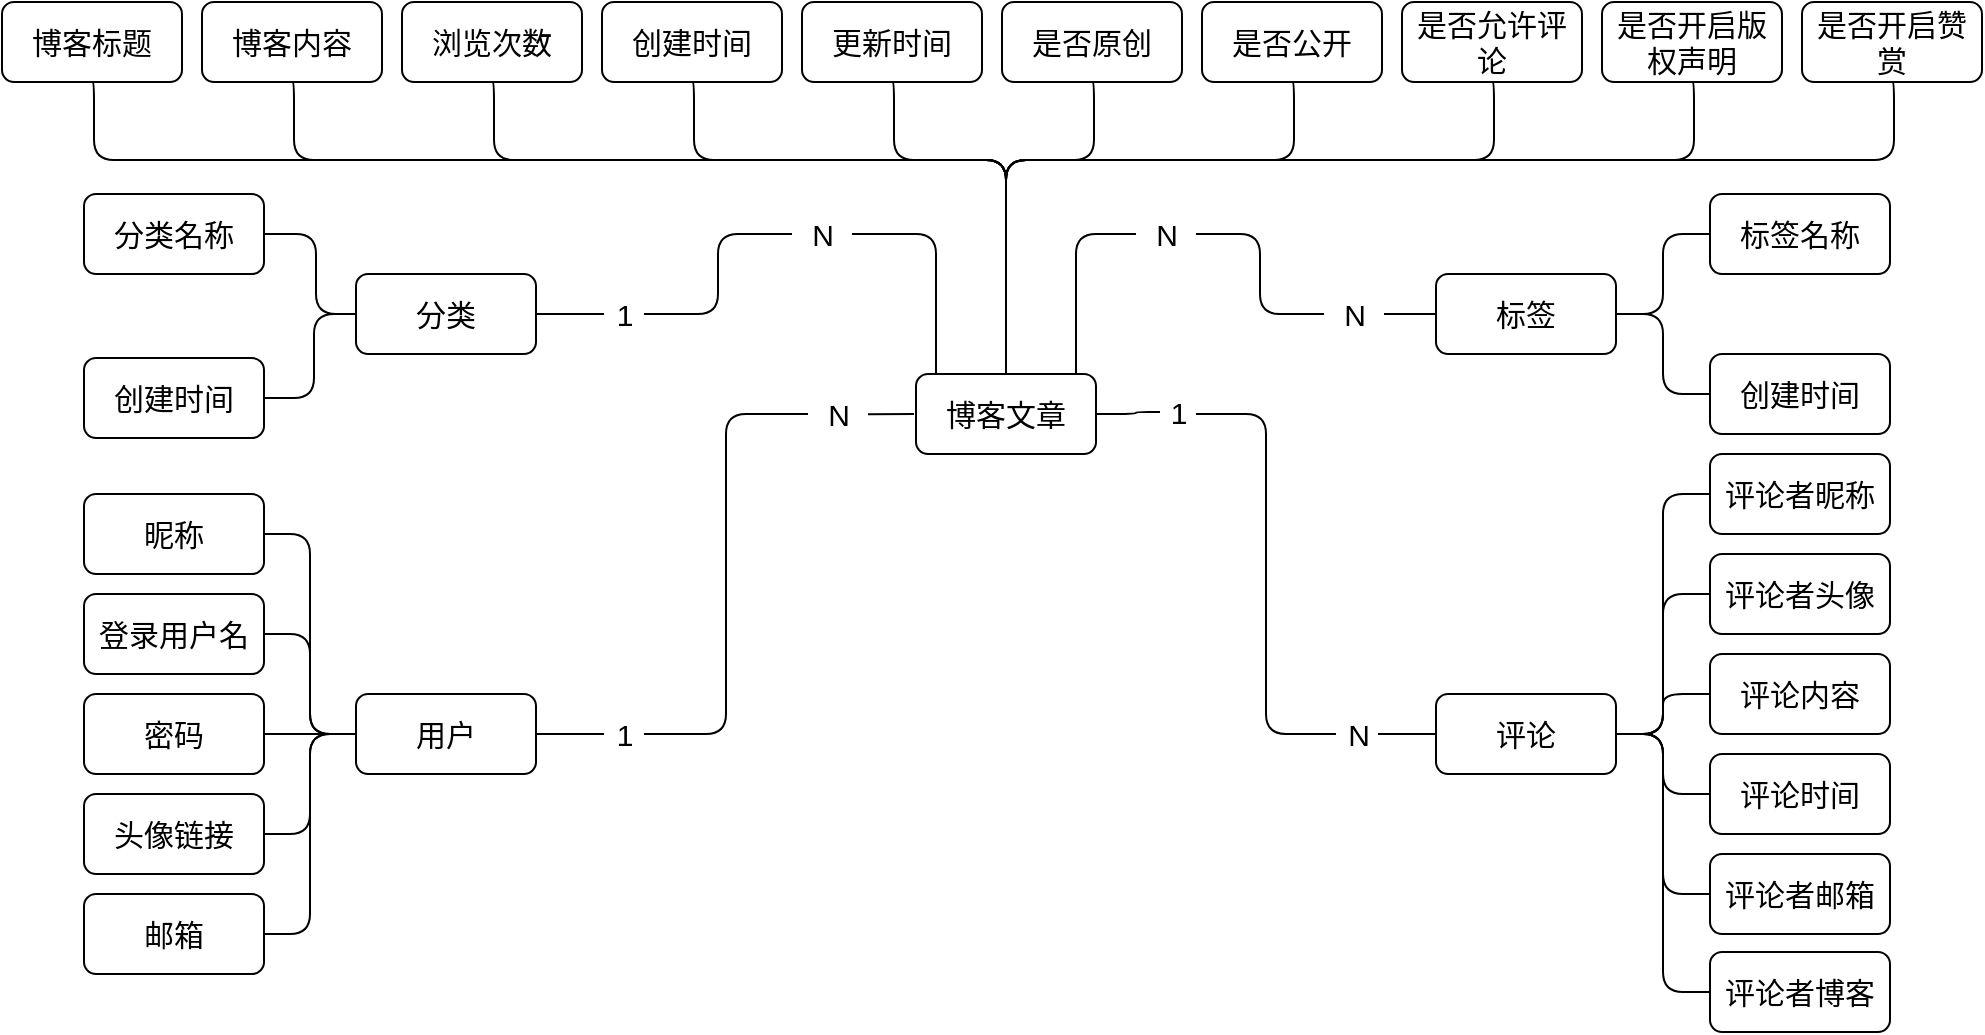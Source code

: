 <mxfile version="18.0.8" type="github">
  <diagram id="R2lEEEUBdFMjLlhIrx00" name="Page-1">
    <mxGraphModel dx="1422" dy="761" grid="1" gridSize="10" guides="1" tooltips="1" connect="1" arrows="1" fold="1" page="1" pageScale="1" pageWidth="1920" pageHeight="1200" math="0" shadow="0" extFonts="Permanent Marker^https://fonts.googleapis.com/css?family=Permanent+Marker">
      <root>
        <mxCell id="0" />
        <mxCell id="1" parent="0" />
        <mxCell id="c2yxqj--p-VrBpvTJwJd-69" style="edgeStyle=orthogonalEdgeStyle;shape=connector;rounded=1;orthogonalLoop=1;jettySize=auto;html=1;entryX=0.5;entryY=1;entryDx=0;entryDy=0;labelBackgroundColor=default;fontFamily=Helvetica;fontSize=15;fontColor=default;endArrow=none;strokeColor=default;elbow=vertical;startArrow=none;startFill=0;endFill=0;exitX=0.5;exitY=0;exitDx=0;exitDy=0;" parent="1" source="c2yxqj--p-VrBpvTJwJd-6" target="c2yxqj--p-VrBpvTJwJd-12" edge="1">
          <mxGeometry relative="1" as="geometry">
            <Array as="points">
              <mxPoint x="775" y="313" />
              <mxPoint x="319" y="313" />
            </Array>
          </mxGeometry>
        </mxCell>
        <mxCell id="c2yxqj--p-VrBpvTJwJd-71" style="edgeStyle=orthogonalEdgeStyle;shape=connector;rounded=1;orthogonalLoop=1;jettySize=auto;html=1;entryX=0.5;entryY=1;entryDx=0;entryDy=0;labelBackgroundColor=default;fontFamily=Helvetica;fontSize=15;fontColor=default;startArrow=none;startFill=0;endArrow=none;endFill=0;strokeColor=default;elbow=vertical;exitX=0.5;exitY=0;exitDx=0;exitDy=0;" parent="1" source="c2yxqj--p-VrBpvTJwJd-6" target="c2yxqj--p-VrBpvTJwJd-17" edge="1">
          <mxGeometry relative="1" as="geometry">
            <Array as="points">
              <mxPoint x="775" y="313" />
              <mxPoint x="419" y="313" />
            </Array>
          </mxGeometry>
        </mxCell>
        <mxCell id="c2yxqj--p-VrBpvTJwJd-75" style="edgeStyle=orthogonalEdgeStyle;shape=connector;rounded=1;orthogonalLoop=1;jettySize=auto;html=1;entryX=0.5;entryY=1;entryDx=0;entryDy=0;labelBackgroundColor=default;fontFamily=Helvetica;fontSize=15;fontColor=default;startArrow=none;startFill=0;endArrow=none;endFill=0;strokeColor=default;elbow=vertical;exitX=0.5;exitY=0;exitDx=0;exitDy=0;" parent="1" source="c2yxqj--p-VrBpvTJwJd-6" target="c2yxqj--p-VrBpvTJwJd-21" edge="1">
          <mxGeometry relative="1" as="geometry">
            <Array as="points">
              <mxPoint x="775" y="313" />
              <mxPoint x="519" y="313" />
            </Array>
          </mxGeometry>
        </mxCell>
        <mxCell id="c2yxqj--p-VrBpvTJwJd-76" style="edgeStyle=orthogonalEdgeStyle;shape=connector;rounded=1;orthogonalLoop=1;jettySize=auto;html=1;entryX=0.5;entryY=1;entryDx=0;entryDy=0;labelBackgroundColor=default;fontFamily=Helvetica;fontSize=15;fontColor=default;startArrow=none;startFill=0;endArrow=none;endFill=0;strokeColor=default;elbow=vertical;exitX=0.5;exitY=0;exitDx=0;exitDy=0;" parent="1" source="c2yxqj--p-VrBpvTJwJd-6" target="c2yxqj--p-VrBpvTJwJd-20" edge="1">
          <mxGeometry relative="1" as="geometry">
            <Array as="points">
              <mxPoint x="775" y="313" />
              <mxPoint x="619" y="313" />
            </Array>
          </mxGeometry>
        </mxCell>
        <mxCell id="c2yxqj--p-VrBpvTJwJd-77" style="edgeStyle=orthogonalEdgeStyle;shape=connector;rounded=1;orthogonalLoop=1;jettySize=auto;html=1;entryX=0.5;entryY=1;entryDx=0;entryDy=0;labelBackgroundColor=default;fontFamily=Helvetica;fontSize=15;fontColor=default;startArrow=none;startFill=0;endArrow=none;endFill=0;strokeColor=default;elbow=vertical;" parent="1" source="c2yxqj--p-VrBpvTJwJd-6" target="c2yxqj--p-VrBpvTJwJd-19" edge="1">
          <mxGeometry relative="1" as="geometry">
            <Array as="points">
              <mxPoint x="775" y="313" />
              <mxPoint x="719" y="313" />
            </Array>
          </mxGeometry>
        </mxCell>
        <mxCell id="c2yxqj--p-VrBpvTJwJd-78" style="edgeStyle=orthogonalEdgeStyle;shape=connector;rounded=1;orthogonalLoop=1;jettySize=auto;html=1;entryX=0.5;entryY=1;entryDx=0;entryDy=0;labelBackgroundColor=default;fontFamily=Helvetica;fontSize=15;fontColor=default;startArrow=none;startFill=0;endArrow=none;endFill=0;strokeColor=default;elbow=vertical;" parent="1" source="c2yxqj--p-VrBpvTJwJd-6" target="c2yxqj--p-VrBpvTJwJd-16" edge="1">
          <mxGeometry relative="1" as="geometry">
            <Array as="points">
              <mxPoint x="775" y="313" />
              <mxPoint x="819" y="313" />
            </Array>
          </mxGeometry>
        </mxCell>
        <mxCell id="c2yxqj--p-VrBpvTJwJd-79" style="edgeStyle=orthogonalEdgeStyle;shape=connector;rounded=1;orthogonalLoop=1;jettySize=auto;html=1;entryX=0.5;entryY=1;entryDx=0;entryDy=0;labelBackgroundColor=default;fontFamily=Helvetica;fontSize=15;fontColor=default;startArrow=none;startFill=0;endArrow=none;endFill=0;strokeColor=default;elbow=vertical;exitX=0.5;exitY=0;exitDx=0;exitDy=0;" parent="1" source="c2yxqj--p-VrBpvTJwJd-6" target="c2yxqj--p-VrBpvTJwJd-24" edge="1">
          <mxGeometry relative="1" as="geometry">
            <Array as="points">
              <mxPoint x="775" y="313" />
              <mxPoint x="919" y="313" />
            </Array>
          </mxGeometry>
        </mxCell>
        <mxCell id="c2yxqj--p-VrBpvTJwJd-80" style="edgeStyle=orthogonalEdgeStyle;shape=connector;rounded=1;orthogonalLoop=1;jettySize=auto;html=1;entryX=0.5;entryY=1;entryDx=0;entryDy=0;labelBackgroundColor=default;fontFamily=Helvetica;fontSize=15;fontColor=default;startArrow=none;startFill=0;endArrow=none;endFill=0;strokeColor=default;elbow=vertical;exitX=0.5;exitY=0;exitDx=0;exitDy=0;" parent="1" source="c2yxqj--p-VrBpvTJwJd-6" target="c2yxqj--p-VrBpvTJwJd-23" edge="1">
          <mxGeometry relative="1" as="geometry">
            <Array as="points">
              <mxPoint x="775" y="313" />
              <mxPoint x="1019" y="313" />
            </Array>
          </mxGeometry>
        </mxCell>
        <mxCell id="c2yxqj--p-VrBpvTJwJd-81" style="edgeStyle=orthogonalEdgeStyle;shape=connector;rounded=1;orthogonalLoop=1;jettySize=auto;html=1;entryX=0.5;entryY=1;entryDx=0;entryDy=0;labelBackgroundColor=default;fontFamily=Helvetica;fontSize=15;fontColor=default;startArrow=none;startFill=0;endArrow=none;endFill=0;strokeColor=default;elbow=vertical;exitX=0.5;exitY=0;exitDx=0;exitDy=0;" parent="1" source="c2yxqj--p-VrBpvTJwJd-6" target="c2yxqj--p-VrBpvTJwJd-22" edge="1">
          <mxGeometry relative="1" as="geometry">
            <Array as="points">
              <mxPoint x="775" y="313" />
              <mxPoint x="1119" y="313" />
            </Array>
          </mxGeometry>
        </mxCell>
        <mxCell id="c2yxqj--p-VrBpvTJwJd-82" style="edgeStyle=orthogonalEdgeStyle;shape=connector;rounded=1;orthogonalLoop=1;jettySize=auto;html=1;entryX=0.5;entryY=1;entryDx=0;entryDy=0;labelBackgroundColor=default;fontFamily=Helvetica;fontSize=15;fontColor=default;startArrow=none;startFill=0;endArrow=none;endFill=0;strokeColor=default;elbow=vertical;exitX=0.5;exitY=0;exitDx=0;exitDy=0;" parent="1" source="c2yxqj--p-VrBpvTJwJd-6" target="c2yxqj--p-VrBpvTJwJd-25" edge="1">
          <mxGeometry relative="1" as="geometry">
            <Array as="points">
              <mxPoint x="775" y="313" />
              <mxPoint x="1219" y="313" />
            </Array>
          </mxGeometry>
        </mxCell>
        <mxCell id="c2yxqj--p-VrBpvTJwJd-107" style="edgeStyle=orthogonalEdgeStyle;shape=connector;rounded=1;orthogonalLoop=1;jettySize=auto;html=1;entryX=0;entryY=0.5;entryDx=0;entryDy=0;labelBackgroundColor=default;fontFamily=Helvetica;fontSize=15;fontColor=default;startArrow=none;startFill=0;endArrow=none;endFill=0;strokeColor=default;elbow=vertical;" parent="1" source="c2yxqj--p-VrBpvTJwJd-123" target="c2yxqj--p-VrBpvTJwJd-93" edge="1">
          <mxGeometry relative="1" as="geometry" />
        </mxCell>
        <mxCell id="c2yxqj--p-VrBpvTJwJd-108" style="edgeStyle=orthogonalEdgeStyle;shape=connector;rounded=1;orthogonalLoop=1;jettySize=auto;html=1;entryX=1;entryY=0.5;entryDx=0;entryDy=0;labelBackgroundColor=default;fontFamily=Helvetica;fontSize=15;fontColor=default;startArrow=none;startFill=0;endArrow=none;endFill=0;strokeColor=default;" parent="1" source="c2yxqj--p-VrBpvTJwJd-118" target="c2yxqj--p-VrBpvTJwJd-44" edge="1">
          <mxGeometry relative="1" as="geometry">
            <Array as="points">
              <mxPoint x="570" y="390" />
              <mxPoint x="570" y="390" />
            </Array>
          </mxGeometry>
        </mxCell>
        <mxCell id="c2yxqj--p-VrBpvTJwJd-133" style="edgeStyle=orthogonalEdgeStyle;shape=connector;rounded=1;orthogonalLoop=1;jettySize=auto;html=1;entryX=1;entryY=0.5;entryDx=0;entryDy=0;labelBackgroundColor=default;fontFamily=Helvetica;fontSize=15;fontColor=default;startArrow=none;startFill=0;endArrow=none;endFill=0;strokeColor=default;" parent="1" source="c2yxqj--p-VrBpvTJwJd-139" target="c2yxqj--p-VrBpvTJwJd-47" edge="1">
          <mxGeometry relative="1" as="geometry">
            <Array as="points" />
          </mxGeometry>
        </mxCell>
        <mxCell id="c2yxqj--p-VrBpvTJwJd-144" style="edgeStyle=orthogonalEdgeStyle;shape=connector;rounded=1;orthogonalLoop=1;jettySize=auto;html=1;entryX=0;entryY=0.5;entryDx=0;entryDy=0;labelBackgroundColor=default;fontFamily=Helvetica;fontSize=15;fontColor=default;startArrow=none;startFill=0;endArrow=none;endFill=0;strokeColor=default;" parent="1" source="c2yxqj--p-VrBpvTJwJd-148" target="c2yxqj--p-VrBpvTJwJd-58" edge="1">
          <mxGeometry relative="1" as="geometry" />
        </mxCell>
        <mxCell id="c2yxqj--p-VrBpvTJwJd-6" value="博客文章" style="rounded=1;whiteSpace=wrap;html=1;fontSize=15;" parent="1" vertex="1">
          <mxGeometry x="730" y="420" width="90" height="40" as="geometry" />
        </mxCell>
        <mxCell id="c2yxqj--p-VrBpvTJwJd-12" value="博客标题" style="rounded=1;whiteSpace=wrap;html=1;fontSize=15;" parent="1" vertex="1">
          <mxGeometry x="273" y="234" width="90" height="40" as="geometry" />
        </mxCell>
        <mxCell id="c2yxqj--p-VrBpvTJwJd-16" value="是否原创" style="rounded=1;whiteSpace=wrap;html=1;fontSize=15;" parent="1" vertex="1">
          <mxGeometry x="773" y="234" width="90" height="40" as="geometry" />
        </mxCell>
        <mxCell id="c2yxqj--p-VrBpvTJwJd-17" value="博客内容" style="rounded=1;whiteSpace=wrap;html=1;fontSize=15;" parent="1" vertex="1">
          <mxGeometry x="373" y="234" width="90" height="40" as="geometry" />
        </mxCell>
        <mxCell id="c2yxqj--p-VrBpvTJwJd-19" value="更新时间" style="rounded=1;whiteSpace=wrap;html=1;fontSize=15;" parent="1" vertex="1">
          <mxGeometry x="673" y="234" width="90" height="40" as="geometry" />
        </mxCell>
        <mxCell id="c2yxqj--p-VrBpvTJwJd-20" value="创建时间" style="rounded=1;whiteSpace=wrap;html=1;fontSize=15;" parent="1" vertex="1">
          <mxGeometry x="573" y="234" width="90" height="40" as="geometry" />
        </mxCell>
        <mxCell id="c2yxqj--p-VrBpvTJwJd-21" value="浏览次数" style="rounded=1;whiteSpace=wrap;html=1;fontSize=15;" parent="1" vertex="1">
          <mxGeometry x="473" y="234" width="90" height="40" as="geometry" />
        </mxCell>
        <mxCell id="c2yxqj--p-VrBpvTJwJd-22" value="是否开启版权声明" style="rounded=1;whiteSpace=wrap;html=1;fontSize=15;" parent="1" vertex="1">
          <mxGeometry x="1073" y="234" width="90" height="40" as="geometry" />
        </mxCell>
        <mxCell id="c2yxqj--p-VrBpvTJwJd-23" value="是否允许评论" style="rounded=1;whiteSpace=wrap;html=1;fontSize=15;" parent="1" vertex="1">
          <mxGeometry x="973" y="234" width="90" height="40" as="geometry" />
        </mxCell>
        <mxCell id="c2yxqj--p-VrBpvTJwJd-24" value="是否公开" style="rounded=1;whiteSpace=wrap;html=1;fontSize=15;" parent="1" vertex="1">
          <mxGeometry x="873" y="234" width="90" height="40" as="geometry" />
        </mxCell>
        <mxCell id="c2yxqj--p-VrBpvTJwJd-25" value="是否开启赞赏" style="rounded=1;whiteSpace=wrap;html=1;fontSize=15;" parent="1" vertex="1">
          <mxGeometry x="1173" y="234" width="90" height="40" as="geometry" />
        </mxCell>
        <mxCell id="c2yxqj--p-VrBpvTJwJd-85" style="edgeStyle=orthogonalEdgeStyle;shape=connector;rounded=1;orthogonalLoop=1;jettySize=auto;html=1;entryX=1;entryY=0.5;entryDx=0;entryDy=0;labelBackgroundColor=default;fontFamily=Helvetica;fontSize=15;fontColor=default;startArrow=none;startFill=0;endArrow=none;endFill=0;strokeColor=default;elbow=vertical;" parent="1" source="c2yxqj--p-VrBpvTJwJd-44" target="c2yxqj--p-VrBpvTJwJd-45" edge="1">
          <mxGeometry relative="1" as="geometry">
            <Array as="points">
              <mxPoint x="430" y="390" />
              <mxPoint x="430" y="350" />
            </Array>
          </mxGeometry>
        </mxCell>
        <mxCell id="c2yxqj--p-VrBpvTJwJd-87" style="edgeStyle=orthogonalEdgeStyle;shape=connector;rounded=1;orthogonalLoop=1;jettySize=auto;html=1;entryX=1;entryY=0.5;entryDx=0;entryDy=0;labelBackgroundColor=default;fontFamily=Helvetica;fontSize=15;fontColor=default;startArrow=none;startFill=0;endArrow=none;endFill=0;strokeColor=default;elbow=vertical;" parent="1" source="c2yxqj--p-VrBpvTJwJd-44" target="c2yxqj--p-VrBpvTJwJd-46" edge="1">
          <mxGeometry relative="1" as="geometry">
            <Array as="points">
              <mxPoint x="429" y="390" />
              <mxPoint x="429" y="432" />
            </Array>
          </mxGeometry>
        </mxCell>
        <mxCell id="c2yxqj--p-VrBpvTJwJd-44" value="分类" style="rounded=1;whiteSpace=wrap;html=1;fontSize=15;" parent="1" vertex="1">
          <mxGeometry x="450" y="370" width="90" height="40" as="geometry" />
        </mxCell>
        <mxCell id="c2yxqj--p-VrBpvTJwJd-45" value="分类名称" style="rounded=1;whiteSpace=wrap;html=1;fontSize=15;" parent="1" vertex="1">
          <mxGeometry x="314" y="330" width="90" height="40" as="geometry" />
        </mxCell>
        <mxCell id="c2yxqj--p-VrBpvTJwJd-46" value="创建时间" style="rounded=1;whiteSpace=wrap;html=1;fontSize=15;" parent="1" vertex="1">
          <mxGeometry x="314" y="412" width="90" height="40" as="geometry" />
        </mxCell>
        <mxCell id="c2yxqj--p-VrBpvTJwJd-47" value="用户" style="rounded=1;whiteSpace=wrap;html=1;fontSize=15;" parent="1" vertex="1">
          <mxGeometry x="450" y="580" width="90" height="40" as="geometry" />
        </mxCell>
        <mxCell id="c2yxqj--p-VrBpvTJwJd-98" style="edgeStyle=orthogonalEdgeStyle;shape=connector;rounded=1;orthogonalLoop=1;jettySize=auto;html=1;entryX=0;entryY=0.5;entryDx=0;entryDy=0;labelBackgroundColor=default;fontFamily=Helvetica;fontSize=15;fontColor=default;startArrow=none;startFill=0;endArrow=none;endFill=0;strokeColor=default;elbow=vertical;" parent="1" source="c2yxqj--p-VrBpvTJwJd-48" target="c2yxqj--p-VrBpvTJwJd-47" edge="1">
          <mxGeometry relative="1" as="geometry" />
        </mxCell>
        <mxCell id="c2yxqj--p-VrBpvTJwJd-48" value="昵称" style="rounded=1;whiteSpace=wrap;html=1;fontSize=15;" parent="1" vertex="1">
          <mxGeometry x="314" y="480" width="90" height="40" as="geometry" />
        </mxCell>
        <mxCell id="c2yxqj--p-VrBpvTJwJd-102" style="edgeStyle=orthogonalEdgeStyle;shape=connector;rounded=1;orthogonalLoop=1;jettySize=auto;html=1;entryX=0;entryY=0.5;entryDx=0;entryDy=0;labelBackgroundColor=default;fontFamily=Helvetica;fontSize=15;fontColor=default;startArrow=none;startFill=0;endArrow=none;endFill=0;strokeColor=default;elbow=vertical;" parent="1" source="c2yxqj--p-VrBpvTJwJd-49" target="c2yxqj--p-VrBpvTJwJd-47" edge="1">
          <mxGeometry relative="1" as="geometry" />
        </mxCell>
        <mxCell id="c2yxqj--p-VrBpvTJwJd-49" value="邮箱" style="rounded=1;whiteSpace=wrap;html=1;fontSize=15;" parent="1" vertex="1">
          <mxGeometry x="314" y="680" width="90" height="40" as="geometry" />
        </mxCell>
        <mxCell id="c2yxqj--p-VrBpvTJwJd-99" style="edgeStyle=orthogonalEdgeStyle;shape=connector;rounded=1;orthogonalLoop=1;jettySize=auto;html=1;entryX=0;entryY=0.5;entryDx=0;entryDy=0;labelBackgroundColor=default;fontFamily=Helvetica;fontSize=15;fontColor=default;startArrow=none;startFill=0;endArrow=none;endFill=0;strokeColor=default;elbow=vertical;" parent="1" source="c2yxqj--p-VrBpvTJwJd-50" target="c2yxqj--p-VrBpvTJwJd-47" edge="1">
          <mxGeometry relative="1" as="geometry" />
        </mxCell>
        <mxCell id="c2yxqj--p-VrBpvTJwJd-50" value="登录用户名" style="rounded=1;whiteSpace=wrap;html=1;fontSize=15;" parent="1" vertex="1">
          <mxGeometry x="314" y="530" width="90" height="40" as="geometry" />
        </mxCell>
        <mxCell id="c2yxqj--p-VrBpvTJwJd-101" style="edgeStyle=orthogonalEdgeStyle;shape=connector;rounded=1;orthogonalLoop=1;jettySize=auto;html=1;entryX=0;entryY=0.5;entryDx=0;entryDy=0;labelBackgroundColor=default;fontFamily=Helvetica;fontSize=15;fontColor=default;startArrow=none;startFill=0;endArrow=none;endFill=0;strokeColor=default;elbow=vertical;" parent="1" source="c2yxqj--p-VrBpvTJwJd-52" target="c2yxqj--p-VrBpvTJwJd-47" edge="1">
          <mxGeometry relative="1" as="geometry" />
        </mxCell>
        <mxCell id="c2yxqj--p-VrBpvTJwJd-52" value="头像链接" style="rounded=1;whiteSpace=wrap;html=1;fontSize=15;" parent="1" vertex="1">
          <mxGeometry x="314" y="630" width="90" height="40" as="geometry" />
        </mxCell>
        <mxCell id="c2yxqj--p-VrBpvTJwJd-100" style="edgeStyle=orthogonalEdgeStyle;shape=connector;rounded=1;orthogonalLoop=1;jettySize=auto;html=1;labelBackgroundColor=default;fontFamily=Helvetica;fontSize=15;fontColor=default;startArrow=none;startFill=0;endArrow=none;endFill=0;strokeColor=default;elbow=vertical;" parent="1" source="c2yxqj--p-VrBpvTJwJd-53" edge="1">
          <mxGeometry relative="1" as="geometry">
            <mxPoint x="450" y="600" as="targetPoint" />
          </mxGeometry>
        </mxCell>
        <mxCell id="c2yxqj--p-VrBpvTJwJd-53" value="密码" style="rounded=1;whiteSpace=wrap;html=1;fontSize=15;" parent="1" vertex="1">
          <mxGeometry x="314" y="580" width="90" height="40" as="geometry" />
        </mxCell>
        <mxCell id="c2yxqj--p-VrBpvTJwJd-103" style="edgeStyle=orthogonalEdgeStyle;shape=connector;rounded=1;orthogonalLoop=1;jettySize=auto;html=1;entryX=0;entryY=0.5;entryDx=0;entryDy=0;labelBackgroundColor=default;fontFamily=Helvetica;fontSize=15;fontColor=default;startArrow=none;startFill=0;endArrow=none;endFill=0;strokeColor=default;elbow=vertical;" parent="1" source="c2yxqj--p-VrBpvTJwJd-58" target="c2yxqj--p-VrBpvTJwJd-59" edge="1">
          <mxGeometry relative="1" as="geometry" />
        </mxCell>
        <mxCell id="c2yxqj--p-VrBpvTJwJd-104" style="edgeStyle=orthogonalEdgeStyle;shape=connector;rounded=1;orthogonalLoop=1;jettySize=auto;html=1;entryX=0;entryY=0.5;entryDx=0;entryDy=0;labelBackgroundColor=default;fontFamily=Helvetica;fontSize=15;fontColor=default;startArrow=none;startFill=0;endArrow=none;endFill=0;strokeColor=default;elbow=vertical;" parent="1" source="c2yxqj--p-VrBpvTJwJd-58" target="c2yxqj--p-VrBpvTJwJd-61" edge="1">
          <mxGeometry relative="1" as="geometry" />
        </mxCell>
        <mxCell id="c2yxqj--p-VrBpvTJwJd-105" style="edgeStyle=orthogonalEdgeStyle;shape=connector;rounded=1;orthogonalLoop=1;jettySize=auto;html=1;entryX=0;entryY=0.5;entryDx=0;entryDy=0;labelBackgroundColor=default;fontFamily=Helvetica;fontSize=15;fontColor=default;startArrow=none;startFill=0;endArrow=none;endFill=0;strokeColor=default;elbow=vertical;" parent="1" source="c2yxqj--p-VrBpvTJwJd-58" target="c2yxqj--p-VrBpvTJwJd-64" edge="1">
          <mxGeometry relative="1" as="geometry" />
        </mxCell>
        <mxCell id="c2yxqj--p-VrBpvTJwJd-106" style="edgeStyle=orthogonalEdgeStyle;shape=connector;rounded=1;orthogonalLoop=1;jettySize=auto;html=1;entryX=0;entryY=0.5;entryDx=0;entryDy=0;labelBackgroundColor=default;fontFamily=Helvetica;fontSize=15;fontColor=default;startArrow=none;startFill=0;endArrow=none;endFill=0;strokeColor=default;elbow=vertical;" parent="1" source="c2yxqj--p-VrBpvTJwJd-58" target="c2yxqj--p-VrBpvTJwJd-63" edge="1">
          <mxGeometry relative="1" as="geometry" />
        </mxCell>
        <mxCell id="FPMjsRc1nk5CguhOjK7x-5" style="edgeStyle=orthogonalEdgeStyle;rounded=1;orthogonalLoop=1;jettySize=auto;html=1;entryX=0;entryY=0.5;entryDx=0;entryDy=0;endArrow=none;endFill=0;" edge="1" parent="1" source="c2yxqj--p-VrBpvTJwJd-58" target="FPMjsRc1nk5CguhOjK7x-3">
          <mxGeometry relative="1" as="geometry" />
        </mxCell>
        <mxCell id="FPMjsRc1nk5CguhOjK7x-6" style="edgeStyle=orthogonalEdgeStyle;rounded=1;orthogonalLoop=1;jettySize=auto;html=1;entryX=0;entryY=0.5;entryDx=0;entryDy=0;endArrow=none;endFill=0;" edge="1" parent="1" source="c2yxqj--p-VrBpvTJwJd-58" target="FPMjsRc1nk5CguhOjK7x-4">
          <mxGeometry relative="1" as="geometry" />
        </mxCell>
        <mxCell id="c2yxqj--p-VrBpvTJwJd-58" value="评论" style="rounded=1;whiteSpace=wrap;html=1;fontSize=15;" parent="1" vertex="1">
          <mxGeometry x="990" y="580" width="90" height="40" as="geometry" />
        </mxCell>
        <mxCell id="c2yxqj--p-VrBpvTJwJd-59" value="评论者昵称" style="rounded=1;whiteSpace=wrap;html=1;fontSize=15;" parent="1" vertex="1">
          <mxGeometry x="1127" y="460" width="90" height="40" as="geometry" />
        </mxCell>
        <mxCell id="c2yxqj--p-VrBpvTJwJd-61" value="评论者头像" style="rounded=1;whiteSpace=wrap;html=1;fontSize=15;" parent="1" vertex="1">
          <mxGeometry x="1127" y="510" width="90" height="40" as="geometry" />
        </mxCell>
        <mxCell id="c2yxqj--p-VrBpvTJwJd-63" value="评论时间" style="rounded=1;whiteSpace=wrap;html=1;fontSize=15;" parent="1" vertex="1">
          <mxGeometry x="1127" y="610" width="90" height="40" as="geometry" />
        </mxCell>
        <mxCell id="c2yxqj--p-VrBpvTJwJd-64" value="评论内容" style="rounded=1;whiteSpace=wrap;html=1;fontSize=15;" parent="1" vertex="1">
          <mxGeometry x="1127" y="560" width="90" height="40" as="geometry" />
        </mxCell>
        <mxCell id="c2yxqj--p-VrBpvTJwJd-96" style="edgeStyle=orthogonalEdgeStyle;shape=connector;rounded=1;orthogonalLoop=1;jettySize=auto;html=1;entryX=0;entryY=0.5;entryDx=0;entryDy=0;labelBackgroundColor=default;fontFamily=Helvetica;fontSize=15;fontColor=default;startArrow=none;startFill=0;endArrow=none;endFill=0;strokeColor=default;elbow=vertical;" parent="1" source="c2yxqj--p-VrBpvTJwJd-93" target="c2yxqj--p-VrBpvTJwJd-94" edge="1">
          <mxGeometry relative="1" as="geometry" />
        </mxCell>
        <mxCell id="c2yxqj--p-VrBpvTJwJd-97" style="edgeStyle=orthogonalEdgeStyle;shape=connector;rounded=1;orthogonalLoop=1;jettySize=auto;html=1;entryX=0;entryY=0.5;entryDx=0;entryDy=0;labelBackgroundColor=default;fontFamily=Helvetica;fontSize=15;fontColor=default;startArrow=none;startFill=0;endArrow=none;endFill=0;strokeColor=default;elbow=vertical;" parent="1" source="c2yxqj--p-VrBpvTJwJd-93" target="c2yxqj--p-VrBpvTJwJd-95" edge="1">
          <mxGeometry relative="1" as="geometry" />
        </mxCell>
        <mxCell id="c2yxqj--p-VrBpvTJwJd-93" value="标签" style="rounded=1;whiteSpace=wrap;html=1;fontSize=15;" parent="1" vertex="1">
          <mxGeometry x="990" y="370" width="90" height="40" as="geometry" />
        </mxCell>
        <mxCell id="c2yxqj--p-VrBpvTJwJd-94" value="标签名称" style="rounded=1;whiteSpace=wrap;html=1;fontSize=15;" parent="1" vertex="1">
          <mxGeometry x="1127" y="330" width="90" height="40" as="geometry" />
        </mxCell>
        <mxCell id="c2yxqj--p-VrBpvTJwJd-95" value="创建时间" style="rounded=1;whiteSpace=wrap;html=1;fontSize=15;" parent="1" vertex="1">
          <mxGeometry x="1127" y="410" width="90" height="40" as="geometry" />
        </mxCell>
        <mxCell id="c2yxqj--p-VrBpvTJwJd-118" value="1" style="text;html=1;align=center;verticalAlign=middle;resizable=0;points=[];autosize=1;strokeColor=none;fillColor=none;fontSize=15;fontFamily=Helvetica;fontColor=default;" parent="1" vertex="1">
          <mxGeometry x="574" y="380" width="20" height="20" as="geometry" />
        </mxCell>
        <mxCell id="c2yxqj--p-VrBpvTJwJd-119" value="" style="edgeStyle=orthogonalEdgeStyle;shape=connector;rounded=1;orthogonalLoop=1;jettySize=auto;html=1;entryX=1;entryY=0.5;entryDx=0;entryDy=0;labelBackgroundColor=default;fontFamily=Helvetica;fontSize=15;fontColor=default;startArrow=none;startFill=0;endArrow=none;endFill=0;strokeColor=default;" parent="1" source="c2yxqj--p-VrBpvTJwJd-117" target="c2yxqj--p-VrBpvTJwJd-118" edge="1">
          <mxGeometry relative="1" as="geometry">
            <mxPoint x="730" y="350.059" as="sourcePoint" />
            <mxPoint x="540" y="390" as="targetPoint" />
            <Array as="points">
              <mxPoint x="631" y="350" />
              <mxPoint x="631" y="390" />
              <mxPoint x="594" y="390" />
            </Array>
          </mxGeometry>
        </mxCell>
        <mxCell id="c2yxqj--p-VrBpvTJwJd-117" value="N" style="text;html=1;align=center;verticalAlign=middle;resizable=0;points=[];autosize=1;strokeColor=none;fillColor=none;fontSize=15;fontFamily=Helvetica;fontColor=default;" parent="1" vertex="1">
          <mxGeometry x="668" y="340" width="30" height="20" as="geometry" />
        </mxCell>
        <mxCell id="c2yxqj--p-VrBpvTJwJd-120" value="" style="edgeStyle=orthogonalEdgeStyle;shape=connector;rounded=1;orthogonalLoop=1;jettySize=auto;html=1;entryX=1;entryY=0.5;entryDx=0;entryDy=0;labelBackgroundColor=default;fontFamily=Helvetica;fontSize=15;fontColor=default;startArrow=none;startFill=0;endArrow=none;endFill=0;strokeColor=default;" parent="1" source="c2yxqj--p-VrBpvTJwJd-6" target="c2yxqj--p-VrBpvTJwJd-117" edge="1">
          <mxGeometry relative="1" as="geometry">
            <mxPoint x="730" y="350.059" as="sourcePoint" />
            <mxPoint x="590" y="380" as="targetPoint" />
            <Array as="points">
              <mxPoint x="740" y="350" />
            </Array>
          </mxGeometry>
        </mxCell>
        <mxCell id="c2yxqj--p-VrBpvTJwJd-121" value="N" style="text;html=1;align=center;verticalAlign=middle;resizable=0;points=[];autosize=1;strokeColor=none;fillColor=none;fontSize=15;fontFamily=Helvetica;fontColor=default;" parent="1" vertex="1">
          <mxGeometry x="840" y="340" width="30" height="20" as="geometry" />
        </mxCell>
        <mxCell id="c2yxqj--p-VrBpvTJwJd-122" value="" style="edgeStyle=orthogonalEdgeStyle;shape=connector;rounded=1;orthogonalLoop=1;jettySize=auto;html=1;entryX=0;entryY=0.5;entryDx=0;entryDy=0;labelBackgroundColor=default;fontFamily=Helvetica;fontSize=15;fontColor=default;startArrow=none;startFill=0;endArrow=none;endFill=0;strokeColor=default;elbow=vertical;" parent="1" source="c2yxqj--p-VrBpvTJwJd-6" target="c2yxqj--p-VrBpvTJwJd-121" edge="1">
          <mxGeometry relative="1" as="geometry">
            <mxPoint x="820.0" y="350.059" as="sourcePoint" />
            <mxPoint x="990.0" y="390" as="targetPoint" />
            <Array as="points">
              <mxPoint x="810" y="350" />
            </Array>
          </mxGeometry>
        </mxCell>
        <mxCell id="c2yxqj--p-VrBpvTJwJd-123" value="N" style="text;html=1;align=center;verticalAlign=middle;resizable=0;points=[];autosize=1;strokeColor=none;fillColor=none;fontSize=15;fontFamily=Helvetica;fontColor=default;" parent="1" vertex="1">
          <mxGeometry x="934" y="380" width="30" height="20" as="geometry" />
        </mxCell>
        <mxCell id="c2yxqj--p-VrBpvTJwJd-124" value="" style="edgeStyle=orthogonalEdgeStyle;shape=connector;rounded=1;orthogonalLoop=1;jettySize=auto;html=1;entryX=0;entryY=0.5;entryDx=0;entryDy=0;labelBackgroundColor=default;fontFamily=Helvetica;fontSize=15;fontColor=default;startArrow=none;startFill=0;endArrow=none;endFill=0;strokeColor=default;elbow=vertical;" parent="1" source="c2yxqj--p-VrBpvTJwJd-121" target="c2yxqj--p-VrBpvTJwJd-123" edge="1">
          <mxGeometry relative="1" as="geometry">
            <mxPoint x="870.0" y="350.059" as="sourcePoint" />
            <mxPoint x="990.0" y="390" as="targetPoint" />
          </mxGeometry>
        </mxCell>
        <mxCell id="c2yxqj--p-VrBpvTJwJd-139" value="1" style="text;html=1;align=center;verticalAlign=middle;resizable=0;points=[];autosize=1;strokeColor=none;fillColor=none;fontSize=15;fontFamily=Helvetica;fontColor=default;" parent="1" vertex="1">
          <mxGeometry x="574" y="590" width="20" height="20" as="geometry" />
        </mxCell>
        <mxCell id="c2yxqj--p-VrBpvTJwJd-141" value="" style="edgeStyle=orthogonalEdgeStyle;shape=connector;rounded=1;orthogonalLoop=1;jettySize=auto;html=1;entryX=1;entryY=0.5;entryDx=0;entryDy=0;labelBackgroundColor=default;fontFamily=Helvetica;fontSize=15;fontColor=default;startArrow=none;startFill=0;endArrow=none;endFill=0;strokeColor=default;fontStyle=1" parent="1" source="c2yxqj--p-VrBpvTJwJd-135" target="c2yxqj--p-VrBpvTJwJd-139" edge="1">
          <mxGeometry relative="1" as="geometry">
            <mxPoint x="670" y="440.059" as="sourcePoint" />
            <mxPoint x="540" y="600" as="targetPoint" />
            <Array as="points">
              <mxPoint x="635" y="440" />
              <mxPoint x="635" y="600" />
            </Array>
          </mxGeometry>
        </mxCell>
        <mxCell id="c2yxqj--p-VrBpvTJwJd-145" value="1" style="text;html=1;align=center;verticalAlign=middle;resizable=0;points=[];autosize=1;strokeColor=none;fillColor=none;fontSize=15;fontFamily=Helvetica;fontColor=default;" parent="1" vertex="1">
          <mxGeometry x="852" y="428" width="18" height="22" as="geometry" />
        </mxCell>
        <mxCell id="c2yxqj--p-VrBpvTJwJd-147" value="" style="edgeStyle=orthogonalEdgeStyle;shape=connector;rounded=1;orthogonalLoop=1;jettySize=auto;html=1;entryX=0;entryY=0.5;entryDx=0;entryDy=0;labelBackgroundColor=default;fontFamily=Helvetica;fontSize=15;fontColor=default;startArrow=none;startFill=0;endArrow=none;endFill=0;strokeColor=default;" parent="1" source="c2yxqj--p-VrBpvTJwJd-6" target="c2yxqj--p-VrBpvTJwJd-145" edge="1">
          <mxGeometry relative="1" as="geometry">
            <mxPoint x="820.0" y="440.059" as="sourcePoint" />
            <mxPoint x="990.0" y="600" as="targetPoint" />
          </mxGeometry>
        </mxCell>
        <mxCell id="c2yxqj--p-VrBpvTJwJd-148" value="N" style="text;html=1;align=center;verticalAlign=middle;resizable=0;points=[];autosize=1;strokeColor=none;fillColor=none;fontSize=15;fontFamily=Helvetica;fontColor=default;" parent="1" vertex="1">
          <mxGeometry x="940" y="589" width="21" height="22" as="geometry" />
        </mxCell>
        <mxCell id="c2yxqj--p-VrBpvTJwJd-149" value="" style="edgeStyle=orthogonalEdgeStyle;shape=connector;rounded=1;orthogonalLoop=1;jettySize=auto;html=1;entryX=0;entryY=0.5;entryDx=0;entryDy=0;labelBackgroundColor=default;fontFamily=Helvetica;fontSize=15;fontColor=default;startArrow=none;startFill=0;endArrow=none;endFill=0;strokeColor=default;" parent="1" source="c2yxqj--p-VrBpvTJwJd-145" target="c2yxqj--p-VrBpvTJwJd-148" edge="1">
          <mxGeometry relative="1" as="geometry">
            <mxPoint x="870.0" y="442.059" as="sourcePoint" />
            <mxPoint x="990.0" y="600" as="targetPoint" />
            <Array as="points">
              <mxPoint x="905" y="440" />
              <mxPoint x="905" y="600" />
            </Array>
          </mxGeometry>
        </mxCell>
        <mxCell id="c2yxqj--p-VrBpvTJwJd-135" value="N" style="text;html=1;align=center;verticalAlign=middle;resizable=0;points=[];autosize=1;strokeColor=none;fillColor=none;fontSize=15;fontFamily=Helvetica;fontColor=default;" parent="1" vertex="1">
          <mxGeometry x="676" y="430" width="30" height="20" as="geometry" />
        </mxCell>
        <mxCell id="c2yxqj--p-VrBpvTJwJd-153" value="" style="edgeStyle=orthogonalEdgeStyle;shape=connector;rounded=1;orthogonalLoop=1;jettySize=auto;html=1;entryX=1;entryY=0.5;entryDx=0;entryDy=0;labelBackgroundColor=default;fontFamily=Helvetica;fontSize=15;fontColor=default;startArrow=none;startFill=0;endArrow=none;endFill=0;strokeColor=default;" parent="1" target="c2yxqj--p-VrBpvTJwJd-135" edge="1">
          <mxGeometry relative="1" as="geometry">
            <mxPoint x="729" y="440.059" as="sourcePoint" />
            <mxPoint x="699" y="442" as="targetPoint" />
            <Array as="points" />
          </mxGeometry>
        </mxCell>
        <mxCell id="FPMjsRc1nk5CguhOjK7x-3" value="评论者博客" style="rounded=1;whiteSpace=wrap;html=1;fontSize=15;" vertex="1" parent="1">
          <mxGeometry x="1127" y="709" width="90" height="40" as="geometry" />
        </mxCell>
        <mxCell id="FPMjsRc1nk5CguhOjK7x-4" value="评论者邮箱" style="rounded=1;whiteSpace=wrap;html=1;fontSize=15;" vertex="1" parent="1">
          <mxGeometry x="1127" y="660" width="90" height="40" as="geometry" />
        </mxCell>
      </root>
    </mxGraphModel>
  </diagram>
</mxfile>
